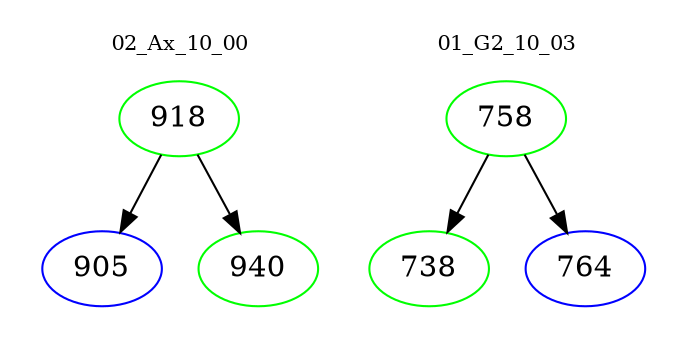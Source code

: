 digraph{
subgraph cluster_0 {
color = white
label = "02_Ax_10_00";
fontsize=10;
T0_918 [label="918", color="green"]
T0_918 -> T0_905 [color="black"]
T0_905 [label="905", color="blue"]
T0_918 -> T0_940 [color="black"]
T0_940 [label="940", color="green"]
}
subgraph cluster_1 {
color = white
label = "01_G2_10_03";
fontsize=10;
T1_758 [label="758", color="green"]
T1_758 -> T1_738 [color="black"]
T1_738 [label="738", color="green"]
T1_758 -> T1_764 [color="black"]
T1_764 [label="764", color="blue"]
}
}
